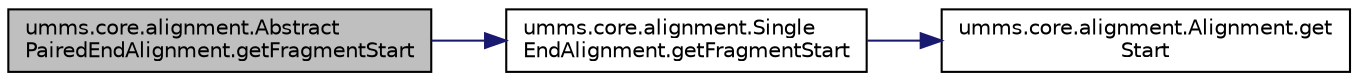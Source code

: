 digraph "umms.core.alignment.AbstractPairedEndAlignment.getFragmentStart"
{
  edge [fontname="Helvetica",fontsize="10",labelfontname="Helvetica",labelfontsize="10"];
  node [fontname="Helvetica",fontsize="10",shape=record];
  rankdir="LR";
  Node1 [label="umms.core.alignment.Abstract\lPairedEndAlignment.getFragmentStart",height=0.2,width=0.4,color="black", fillcolor="grey75", style="filled" fontcolor="black"];
  Node1 -> Node2 [color="midnightblue",fontsize="10",style="solid",fontname="Helvetica"];
  Node2 [label="umms.core.alignment.Single\lEndAlignment.getFragmentStart",height=0.2,width=0.4,color="black", fillcolor="white", style="filled",URL="$classumms_1_1core_1_1alignment_1_1_single_end_alignment.html#a8cc3012be5d52c863d56b719ded4f4d7"];
  Node2 -> Node3 [color="midnightblue",fontsize="10",style="solid",fontname="Helvetica"];
  Node3 [label="umms.core.alignment.Alignment.get\lStart",height=0.2,width=0.4,color="black", fillcolor="white", style="filled",URL="$interfaceumms_1_1core_1_1alignment_1_1_alignment.html#a62c8d52837fefe4dec37dc0a550751b9"];
}

